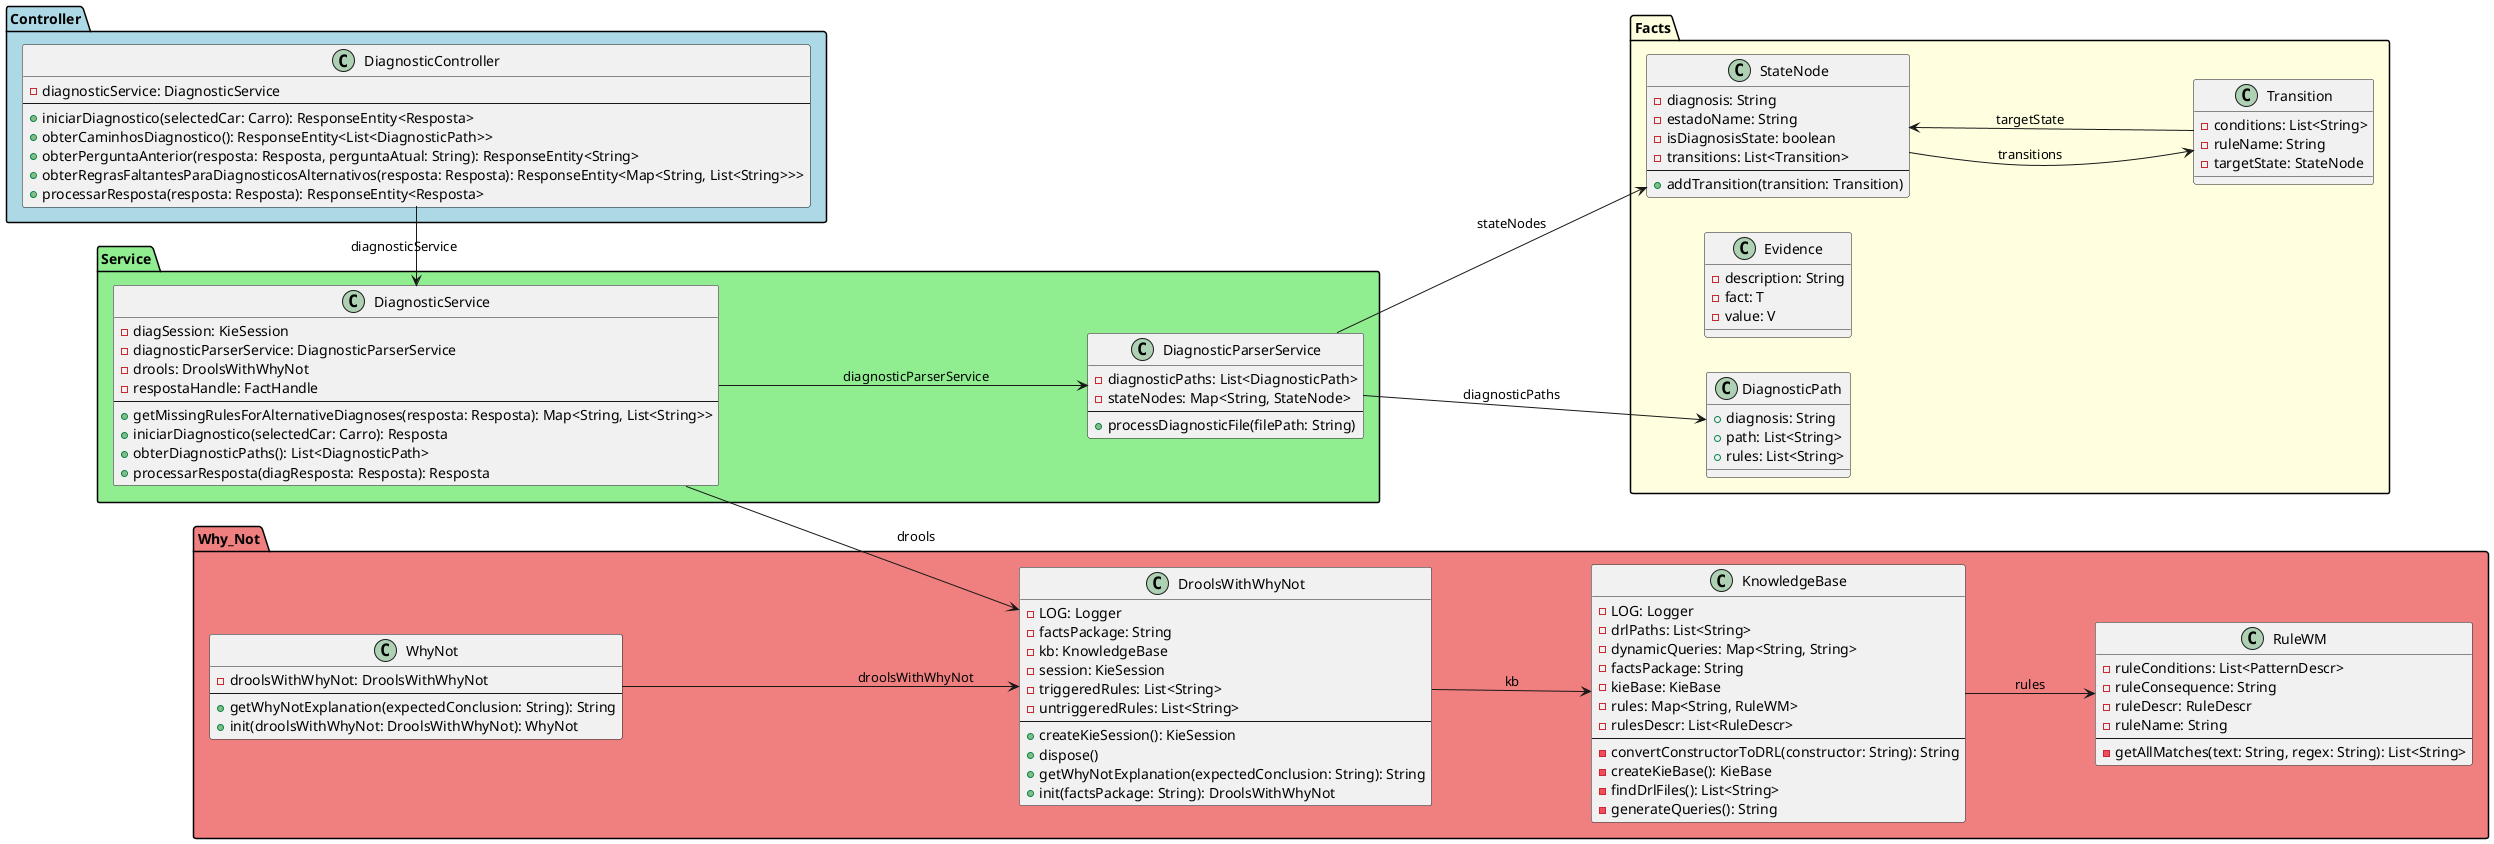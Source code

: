 @startuml
left to right direction

package "Controller" #LightBlue {
    class DiagnosticController {
        - diagnosticService: DiagnosticService
        --
        + iniciarDiagnostico(selectedCar: Carro): ResponseEntity<Resposta>
        + obterCaminhosDiagnostico(): ResponseEntity<List<DiagnosticPath>>
        + obterPerguntaAnterior(resposta: Resposta, perguntaAtual: String): ResponseEntity<String>
        + obterRegrasFaltantesParaDiagnosticosAlternativos(resposta: Resposta): ResponseEntity<Map<String, List<String>>>
        + processarResposta(resposta: Resposta): ResponseEntity<Resposta>
    }
}

package "Service" #LightGreen {
    class DiagnosticService {
        - diagSession: KieSession
        - diagnosticParserService: DiagnosticParserService
        - drools: DroolsWithWhyNot
        - respostaHandle: FactHandle
        --
        + getMissingRulesForAlternativeDiagnoses(resposta: Resposta): Map<String, List<String>>
        + iniciarDiagnostico(selectedCar: Carro): Resposta
        + obterDiagnosticPaths(): List<DiagnosticPath>
        + processarResposta(diagResposta: Resposta): Resposta
    }

    class DiagnosticParserService {
        - diagnosticPaths: List<DiagnosticPath>
        - stateNodes: Map<String, StateNode>
        --
        + processDiagnosticFile(filePath: String)
    }
}

package "Facts" #LightYellow {
    class DiagnosticPath {
        + diagnosis: String
        + path: List<String>
        + rules: List<String>
    }

    class Evidence {
        - description: String
        - fact: T
        - value: V
    }

    class StateNode {
        - diagnosis: String
        - estadoName: String
        - isDiagnosisState: boolean
        - transitions: List<Transition>
        --
        + addTransition(transition: Transition)
    }

    class Transition {
        - conditions: List<String>
        - ruleName: String
        - targetState: StateNode
    }
}

package "Why_Not" #LightCoral {
    class DroolsWithWhyNot {
        - LOG: Logger
        - factsPackage: String
        - kb: KnowledgeBase
        - session: KieSession
        - triggeredRules: List<String>
        - untriggeredRules: List<String>
        --
        + createKieSession(): KieSession
        + dispose()
        + getWhyNotExplanation(expectedConclusion: String): String
        + init(factsPackage: String): DroolsWithWhyNot
    }

    class KnowledgeBase {
        - LOG: Logger
        - drlPaths: List<String>
        - dynamicQueries: Map<String, String>
        - factsPackage: String
        - kieBase: KieBase
        - rules: Map<String, RuleWM>
        - rulesDescr: List<RuleDescr>
        --
        - convertConstructorToDRL(constructor: String): String
        - createKieBase(): KieBase
        - findDrlFiles(): List<String>
        - generateQueries(): String
    }

    class RuleWM {
        - ruleConditions: List<PatternDescr>
        - ruleConsequence: String
        - ruleDescr: RuleDescr
        - ruleName: String
        --
        - getAllMatches(text: String, regex: String): List<String>
    }

    class WhyNot {
        - droolsWithWhyNot: DroolsWithWhyNot
        --
        + getWhyNotExplanation(expectedConclusion: String): String
        + init(droolsWithWhyNot: DroolsWithWhyNot): WhyNot
    }
}

DiagnosticController -left-> DiagnosticService : diagnosticService
DiagnosticService --> DiagnosticParserService : diagnosticParserService
DiagnosticParserService --> DiagnosticPath : diagnosticPaths
DiagnosticParserService --> StateNode : stateNodes
DiagnosticService --> DroolsWithWhyNot : drools
DroolsWithWhyNot --> KnowledgeBase : kb
KnowledgeBase --> RuleWM : rules
StateNode --> Transition : transitions
Transition --> StateNode : targetState
WhyNot --> DroolsWithWhyNot : droolsWithWhyNot

@enduml
